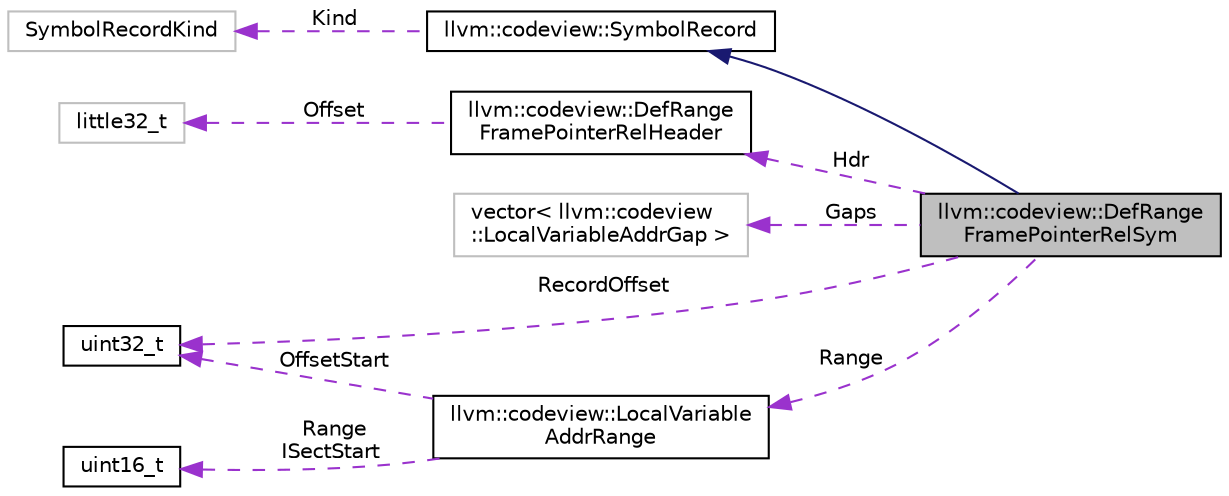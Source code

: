 digraph "llvm::codeview::DefRangeFramePointerRelSym"
{
 // LATEX_PDF_SIZE
  bgcolor="transparent";
  edge [fontname="Helvetica",fontsize="10",labelfontname="Helvetica",labelfontsize="10"];
  node [fontname="Helvetica",fontsize="10",shape=record];
  rankdir="LR";
  Node1 [label="llvm::codeview::DefRange\lFramePointerRelSym",height=0.2,width=0.4,color="black", fillcolor="grey75", style="filled", fontcolor="black",tooltip=" "];
  Node2 -> Node1 [dir="back",color="midnightblue",fontsize="10",style="solid",fontname="Helvetica"];
  Node2 [label="llvm::codeview::SymbolRecord",height=0.2,width=0.4,color="black",URL="$classllvm_1_1codeview_1_1SymbolRecord.html",tooltip=" "];
  Node3 -> Node2 [dir="back",color="darkorchid3",fontsize="10",style="dashed",label=" Kind" ,fontname="Helvetica"];
  Node3 [label="SymbolRecordKind",height=0.2,width=0.4,color="grey75",tooltip=" "];
  Node4 -> Node1 [dir="back",color="darkorchid3",fontsize="10",style="dashed",label=" Hdr" ,fontname="Helvetica"];
  Node4 [label="llvm::codeview::DefRange\lFramePointerRelHeader",height=0.2,width=0.4,color="black",URL="$structllvm_1_1codeview_1_1DefRangeFramePointerRelHeader.html",tooltip=" "];
  Node5 -> Node4 [dir="back",color="darkorchid3",fontsize="10",style="dashed",label=" Offset" ,fontname="Helvetica"];
  Node5 [label="little32_t",height=0.2,width=0.4,color="grey75",tooltip=" "];
  Node6 -> Node1 [dir="back",color="darkorchid3",fontsize="10",style="dashed",label=" Gaps" ,fontname="Helvetica"];
  Node6 [label="vector\< llvm::codeview\l::LocalVariableAddrGap \>",height=0.2,width=0.4,color="grey75",tooltip=" "];
  Node7 -> Node1 [dir="back",color="darkorchid3",fontsize="10",style="dashed",label=" RecordOffset" ,fontname="Helvetica"];
  Node7 [label="uint32_t",height=0.2,width=0.4,color="black",URL="$classuint32__t.html",tooltip=" "];
  Node8 -> Node1 [dir="back",color="darkorchid3",fontsize="10",style="dashed",label=" Range" ,fontname="Helvetica"];
  Node8 [label="llvm::codeview::LocalVariable\lAddrRange",height=0.2,width=0.4,color="black",URL="$structllvm_1_1codeview_1_1LocalVariableAddrRange.html",tooltip=" "];
  Node9 -> Node8 [dir="back",color="darkorchid3",fontsize="10",style="dashed",label=" Range\nISectStart" ,fontname="Helvetica"];
  Node9 [label="uint16_t",height=0.2,width=0.4,color="black",URL="$classuint16__t.html",tooltip=" "];
  Node7 -> Node8 [dir="back",color="darkorchid3",fontsize="10",style="dashed",label=" OffsetStart" ,fontname="Helvetica"];
}
